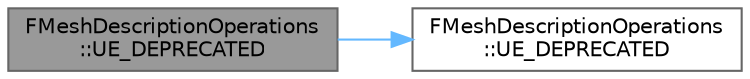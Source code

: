 digraph "FMeshDescriptionOperations::UE_DEPRECATED"
{
 // INTERACTIVE_SVG=YES
 // LATEX_PDF_SIZE
  bgcolor="transparent";
  edge [fontname=Helvetica,fontsize=10,labelfontname=Helvetica,labelfontsize=10];
  node [fontname=Helvetica,fontsize=10,shape=box,height=0.2,width=0.4];
  rankdir="LR";
  Node1 [id="Node000001",label="FMeshDescriptionOperations\l::UE_DEPRECATED",height=0.2,width=0.4,color="gray40", fillcolor="grey60", style="filled", fontcolor="black",tooltip="Find all overlapping vertex using the threshold in the mesh description."];
  Node1 -> Node2 [id="edge1_Node000001_Node000002",color="steelblue1",style="solid",tooltip=" "];
  Node2 [id="Node000002",label="FMeshDescriptionOperations\l::UE_DEPRECATED",height=0.2,width=0.4,color="grey40", fillcolor="white", style="filled",URL="$d8/d9c/classFMeshDescriptionOperations.html#a20a41d149c48785d6afa21dfcbba2e08",tooltip="Convert this mesh description into the old FRawMesh format."];
}
